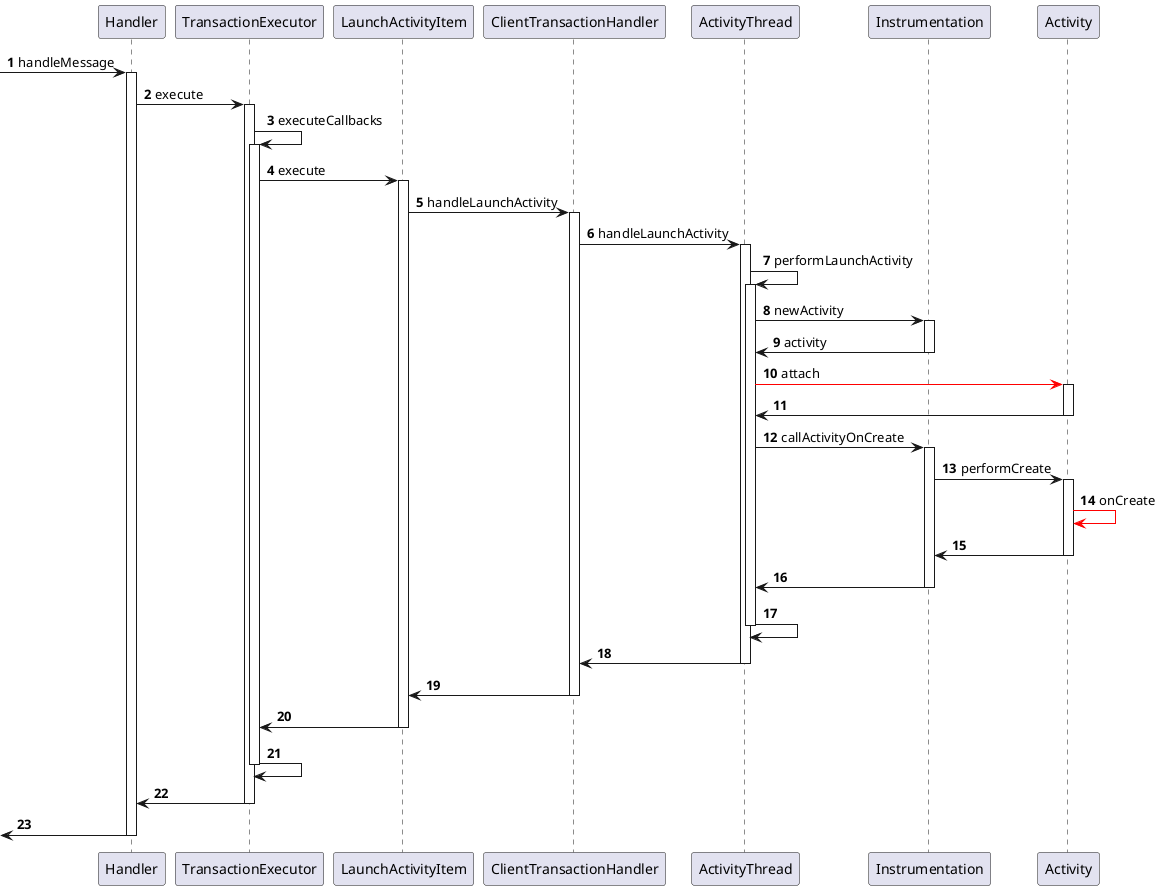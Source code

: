 @startuml
'https://plantuml.com/sequence-diagram

autonumber
-> Handler : handleMessage
    activate Handler

    Handler -> TransactionExecutor : execute
        activate TransactionExecutor

            TransactionExecutor -> TransactionExecutor : executeCallbacks
            activate TransactionExecutor

                TransactionExecutor -> LaunchActivityItem : execute
                    activate LaunchActivityItem
                        LaunchActivityItem -> ClientTransactionHandler : handleLaunchActivity
                            activate ClientTransactionHandler
                                ClientTransactionHandler -> ActivityThread : handleLaunchActivity
                                    activate ActivityThread
                                        ActivityThread -> ActivityThread : performLaunchActivity
                                        activate ActivityThread
                                            ActivityThread -> Instrumentation : newActivity
                                                activate Instrumentation
                                            Instrumentation -> ActivityThread : activity
                                                deactivate Instrumentation

                                        ActivityThread -[#FF0000]> Activity : attach
                                            activate Activity
                                        Activity -> ActivityThread
                                            deactivate Activity

                                        ActivityThread -> Instrumentation : callActivityOnCreate
                                            activate Instrumentation
                                                Instrumentation -> Activity : performCreate
                                                    activate Activity
                                                        Activity -[#FF0000]> Activity : onCreate
                                                Activity -> Instrumentation
                                                    deactivate Activity
                                        Instrumentation -> ActivityThread
                                            deactivate Instrumentation

                                        ActivityThread -> ActivityThread
                                        deactivate ActivityThread

                                ActivityThread -> ClientTransactionHandler
                                    deactivate ActivityThread
                        ClientTransactionHandler -> LaunchActivityItem
                            deactivate ClientTransactionHandler

                   LaunchActivityItem -> TransactionExecutor
                   deactivate LaunchActivityItem

            TransactionExecutor -> TransactionExecutor
            deactivate TransactionExecutor

    TransactionExecutor -> Handler
        deactivate TransactionExecutor

<- Handler
 deactivate Handler

@enduml